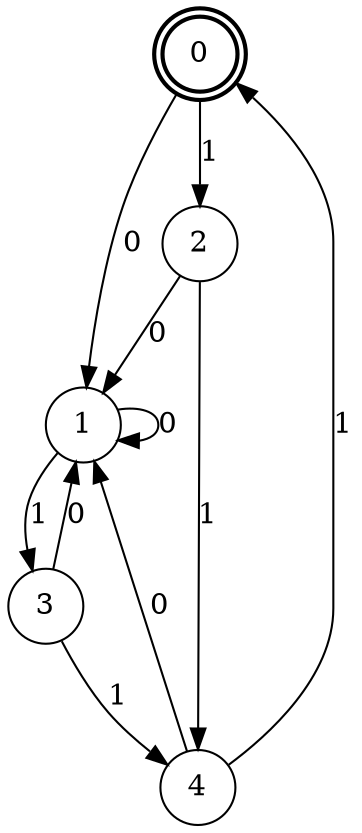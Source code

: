 digraph Automat {
    node [shape = circle];
    0 [style = "bold"];
    0 [peripheries=2]
    0 -> 1 [label = "0"];
    0 -> 2 [label = "1"];
    1 -> 1 [label = "0"];
    1 -> 3 [label = "1"];
    2 -> 1 [label = "0"];
    2 -> 4 [label = "1"];
    3 -> 1 [label = "0"];
    3 -> 4 [label = "1"];
    4 -> 1 [label = "0"];
    4 -> 0 [label = "1"];
}
